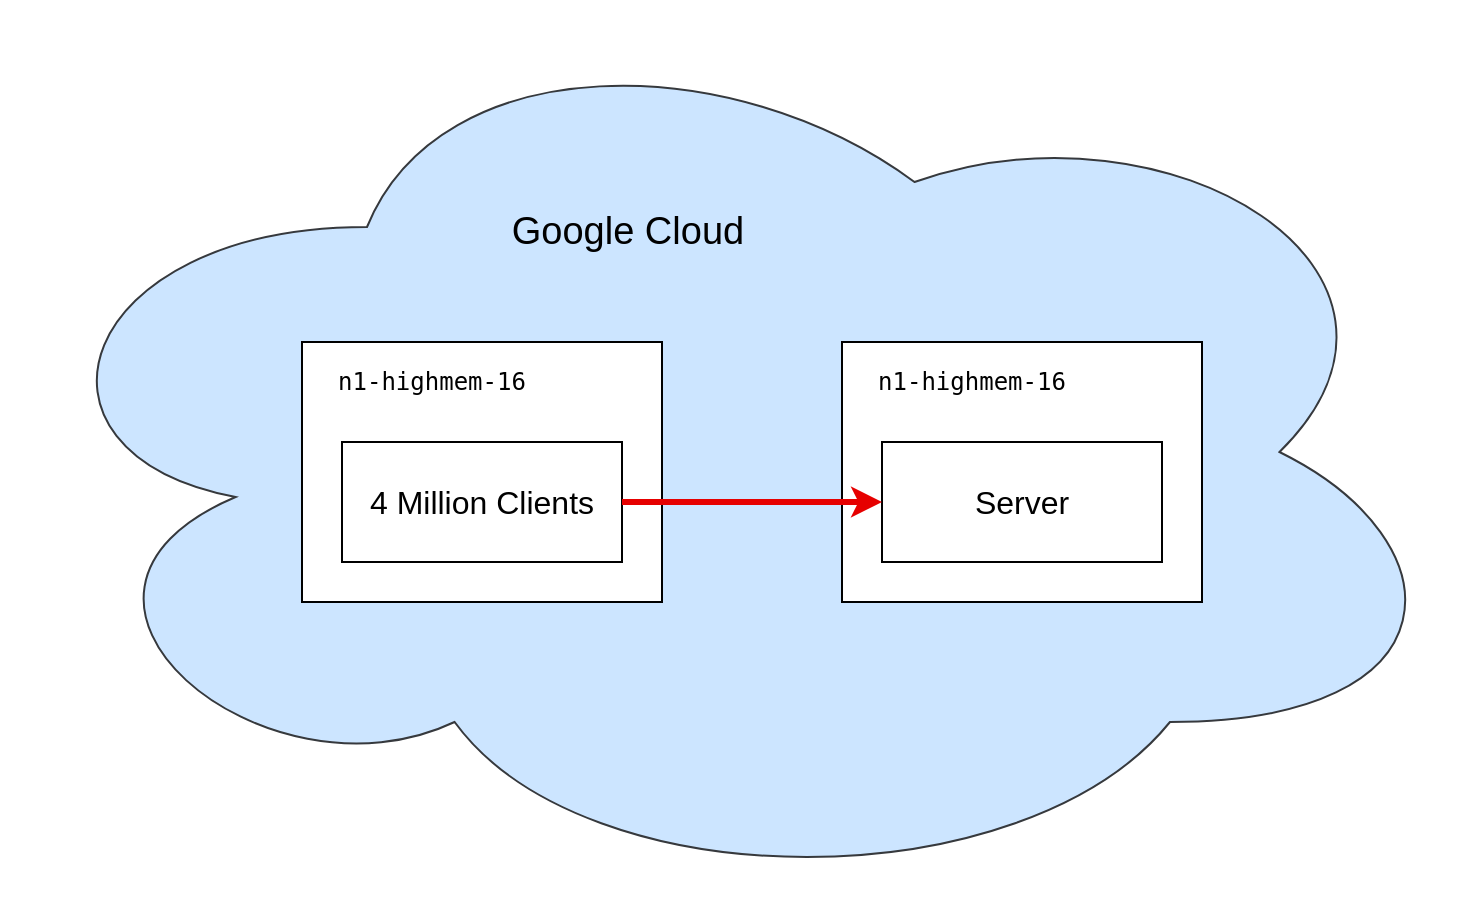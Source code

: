 <mxfile version="10.6.7" type="device"><diagram id="OkRRrX-qAcRTBBLkmVQ2" name="Page-1"><mxGraphModel dx="2008" dy="1714" grid="1" gridSize="10" guides="1" tooltips="1" connect="1" arrows="1" fold="1" page="1" pageScale="1" pageWidth="850" pageHeight="1100" math="0" shadow="0"><root><mxCell id="0"/><mxCell id="1" parent="0"/><mxCell id="9ChRBbBZULzr8VOxFD8_-6" value="" style="ellipse;shape=cloud;whiteSpace=wrap;html=1;fillColor=#cce5ff;strokeColor=#36393d;" parent="1" vertex="1"><mxGeometry x="-100" y="-10" width="730" height="450" as="geometry"/></mxCell><mxCell id="9ChRBbBZULzr8VOxFD8_-3" value="" style="rounded=0;whiteSpace=wrap;html=1;" parent="1" vertex="1"><mxGeometry x="50" y="160" width="180" height="130" as="geometry"/></mxCell><mxCell id="9ChRBbBZULzr8VOxFD8_-1" value="&lt;font style=&quot;font-size: 16px&quot;&gt;4 Million Clients&lt;/font&gt;" style="rounded=0;whiteSpace=wrap;html=1;" parent="1" vertex="1"><mxGeometry x="70" y="210" width="140" height="60" as="geometry"/></mxCell><mxCell id="9ChRBbBZULzr8VOxFD8_-5" value="&lt;pre&gt;n1-highmem-16&lt;/pre&gt;" style="text;html=1;strokeColor=none;fillColor=none;align=center;verticalAlign=middle;whiteSpace=wrap;rounded=0;" parent="1" vertex="1"><mxGeometry x="60" y="170" width="110" height="20" as="geometry"/></mxCell><mxCell id="9ChRBbBZULzr8VOxFD8_-7" value="" style="rounded=0;whiteSpace=wrap;html=1;" parent="1" vertex="1"><mxGeometry x="320" y="160" width="180" height="130" as="geometry"/></mxCell><mxCell id="9ChRBbBZULzr8VOxFD8_-8" value="&lt;font style=&quot;font-size: 16px&quot;&gt;Server&lt;/font&gt;" style="rounded=0;whiteSpace=wrap;html=1;" parent="1" vertex="1"><mxGeometry x="340" y="210" width="140" height="60" as="geometry"/></mxCell><mxCell id="9ChRBbBZULzr8VOxFD8_-9" value="&lt;pre&gt;n1-highmem-16&lt;/pre&gt;" style="text;html=1;strokeColor=none;fillColor=none;align=center;verticalAlign=middle;whiteSpace=wrap;rounded=0;" parent="1" vertex="1"><mxGeometry x="330" y="170" width="110" height="20" as="geometry"/></mxCell><mxCell id="9ChRBbBZULzr8VOxFD8_-10" style="edgeStyle=orthogonalEdgeStyle;rounded=0;orthogonalLoop=1;jettySize=auto;html=1;exitX=1;exitY=0.5;exitDx=0;exitDy=0;entryX=0;entryY=0.5;entryDx=0;entryDy=0;fillColor=#e51400;strokeColor=#E60000;strokeWidth=3;" parent="1" source="9ChRBbBZULzr8VOxFD8_-1" target="9ChRBbBZULzr8VOxFD8_-8" edge="1"><mxGeometry relative="1" as="geometry"/></mxCell><mxCell id="9ChRBbBZULzr8VOxFD8_-11" value="&lt;font style=&quot;font-size: 19px&quot;&gt;Google Cloud&lt;/font&gt;" style="text;html=1;strokeColor=none;fillColor=none;align=center;verticalAlign=middle;whiteSpace=wrap;rounded=0;strokeWidth=2;" parent="1" vertex="1"><mxGeometry x="113" y="70" width="200" height="70" as="geometry"/></mxCell></root></mxGraphModel></diagram></mxfile>